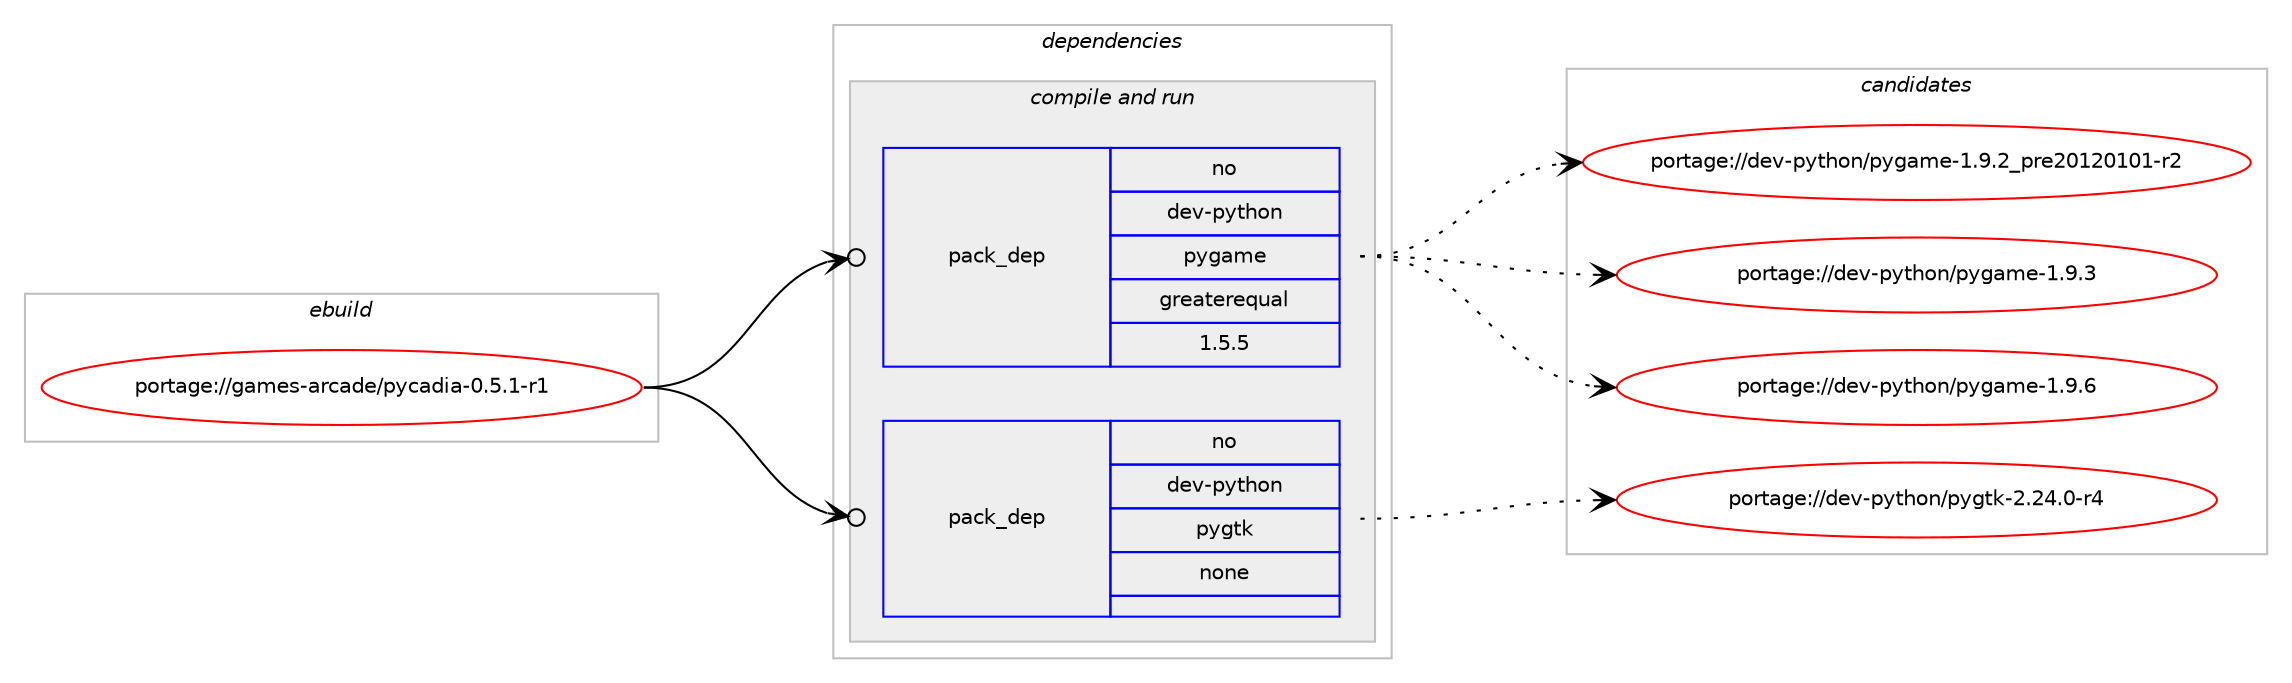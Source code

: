 digraph prolog {

# *************
# Graph options
# *************

newrank=true;
concentrate=true;
compound=true;
graph [rankdir=LR,fontname=Helvetica,fontsize=10,ranksep=1.5];#, ranksep=2.5, nodesep=0.2];
edge  [arrowhead=vee];
node  [fontname=Helvetica,fontsize=10];

# **********
# The ebuild
# **********

subgraph cluster_leftcol {
color=gray;
rank=same;
label=<<i>ebuild</i>>;
id [label="portage://games-arcade/pycadia-0.5.1-r1", color=red, width=4, href="../games-arcade/pycadia-0.5.1-r1.svg"];
}

# ****************
# The dependencies
# ****************

subgraph cluster_midcol {
color=gray;
label=<<i>dependencies</i>>;
subgraph cluster_compile {
fillcolor="#eeeeee";
style=filled;
label=<<i>compile</i>>;
}
subgraph cluster_compileandrun {
fillcolor="#eeeeee";
style=filled;
label=<<i>compile and run</i>>;
subgraph pack193619 {
dependency270108 [label=<<TABLE BORDER="0" CELLBORDER="1" CELLSPACING="0" CELLPADDING="4" WIDTH="220"><TR><TD ROWSPAN="6" CELLPADDING="30">pack_dep</TD></TR><TR><TD WIDTH="110">no</TD></TR><TR><TD>dev-python</TD></TR><TR><TD>pygame</TD></TR><TR><TD>greaterequal</TD></TR><TR><TD>1.5.5</TD></TR></TABLE>>, shape=none, color=blue];
}
id:e -> dependency270108:w [weight=20,style="solid",arrowhead="odotvee"];
subgraph pack193620 {
dependency270109 [label=<<TABLE BORDER="0" CELLBORDER="1" CELLSPACING="0" CELLPADDING="4" WIDTH="220"><TR><TD ROWSPAN="6" CELLPADDING="30">pack_dep</TD></TR><TR><TD WIDTH="110">no</TD></TR><TR><TD>dev-python</TD></TR><TR><TD>pygtk</TD></TR><TR><TD>none</TD></TR><TR><TD></TD></TR></TABLE>>, shape=none, color=blue];
}
id:e -> dependency270109:w [weight=20,style="solid",arrowhead="odotvee"];
}
subgraph cluster_run {
fillcolor="#eeeeee";
style=filled;
label=<<i>run</i>>;
}
}

# **************
# The candidates
# **************

subgraph cluster_choices {
rank=same;
color=gray;
label=<<i>candidates</i>>;

subgraph choice193619 {
color=black;
nodesep=1;
choiceportage1001011184511212111610411111047112121103971091014549465746509511211410150484950484948494511450 [label="portage://dev-python/pygame-1.9.2_pre20120101-r2", color=red, width=4,href="../dev-python/pygame-1.9.2_pre20120101-r2.svg"];
choiceportage100101118451121211161041111104711212110397109101454946574651 [label="portage://dev-python/pygame-1.9.3", color=red, width=4,href="../dev-python/pygame-1.9.3.svg"];
choiceportage100101118451121211161041111104711212110397109101454946574654 [label="portage://dev-python/pygame-1.9.6", color=red, width=4,href="../dev-python/pygame-1.9.6.svg"];
dependency270108:e -> choiceportage1001011184511212111610411111047112121103971091014549465746509511211410150484950484948494511450:w [style=dotted,weight="100"];
dependency270108:e -> choiceportage100101118451121211161041111104711212110397109101454946574651:w [style=dotted,weight="100"];
dependency270108:e -> choiceportage100101118451121211161041111104711212110397109101454946574654:w [style=dotted,weight="100"];
}
subgraph choice193620 {
color=black;
nodesep=1;
choiceportage1001011184511212111610411111047112121103116107455046505246484511452 [label="portage://dev-python/pygtk-2.24.0-r4", color=red, width=4,href="../dev-python/pygtk-2.24.0-r4.svg"];
dependency270109:e -> choiceportage1001011184511212111610411111047112121103116107455046505246484511452:w [style=dotted,weight="100"];
}
}

}
